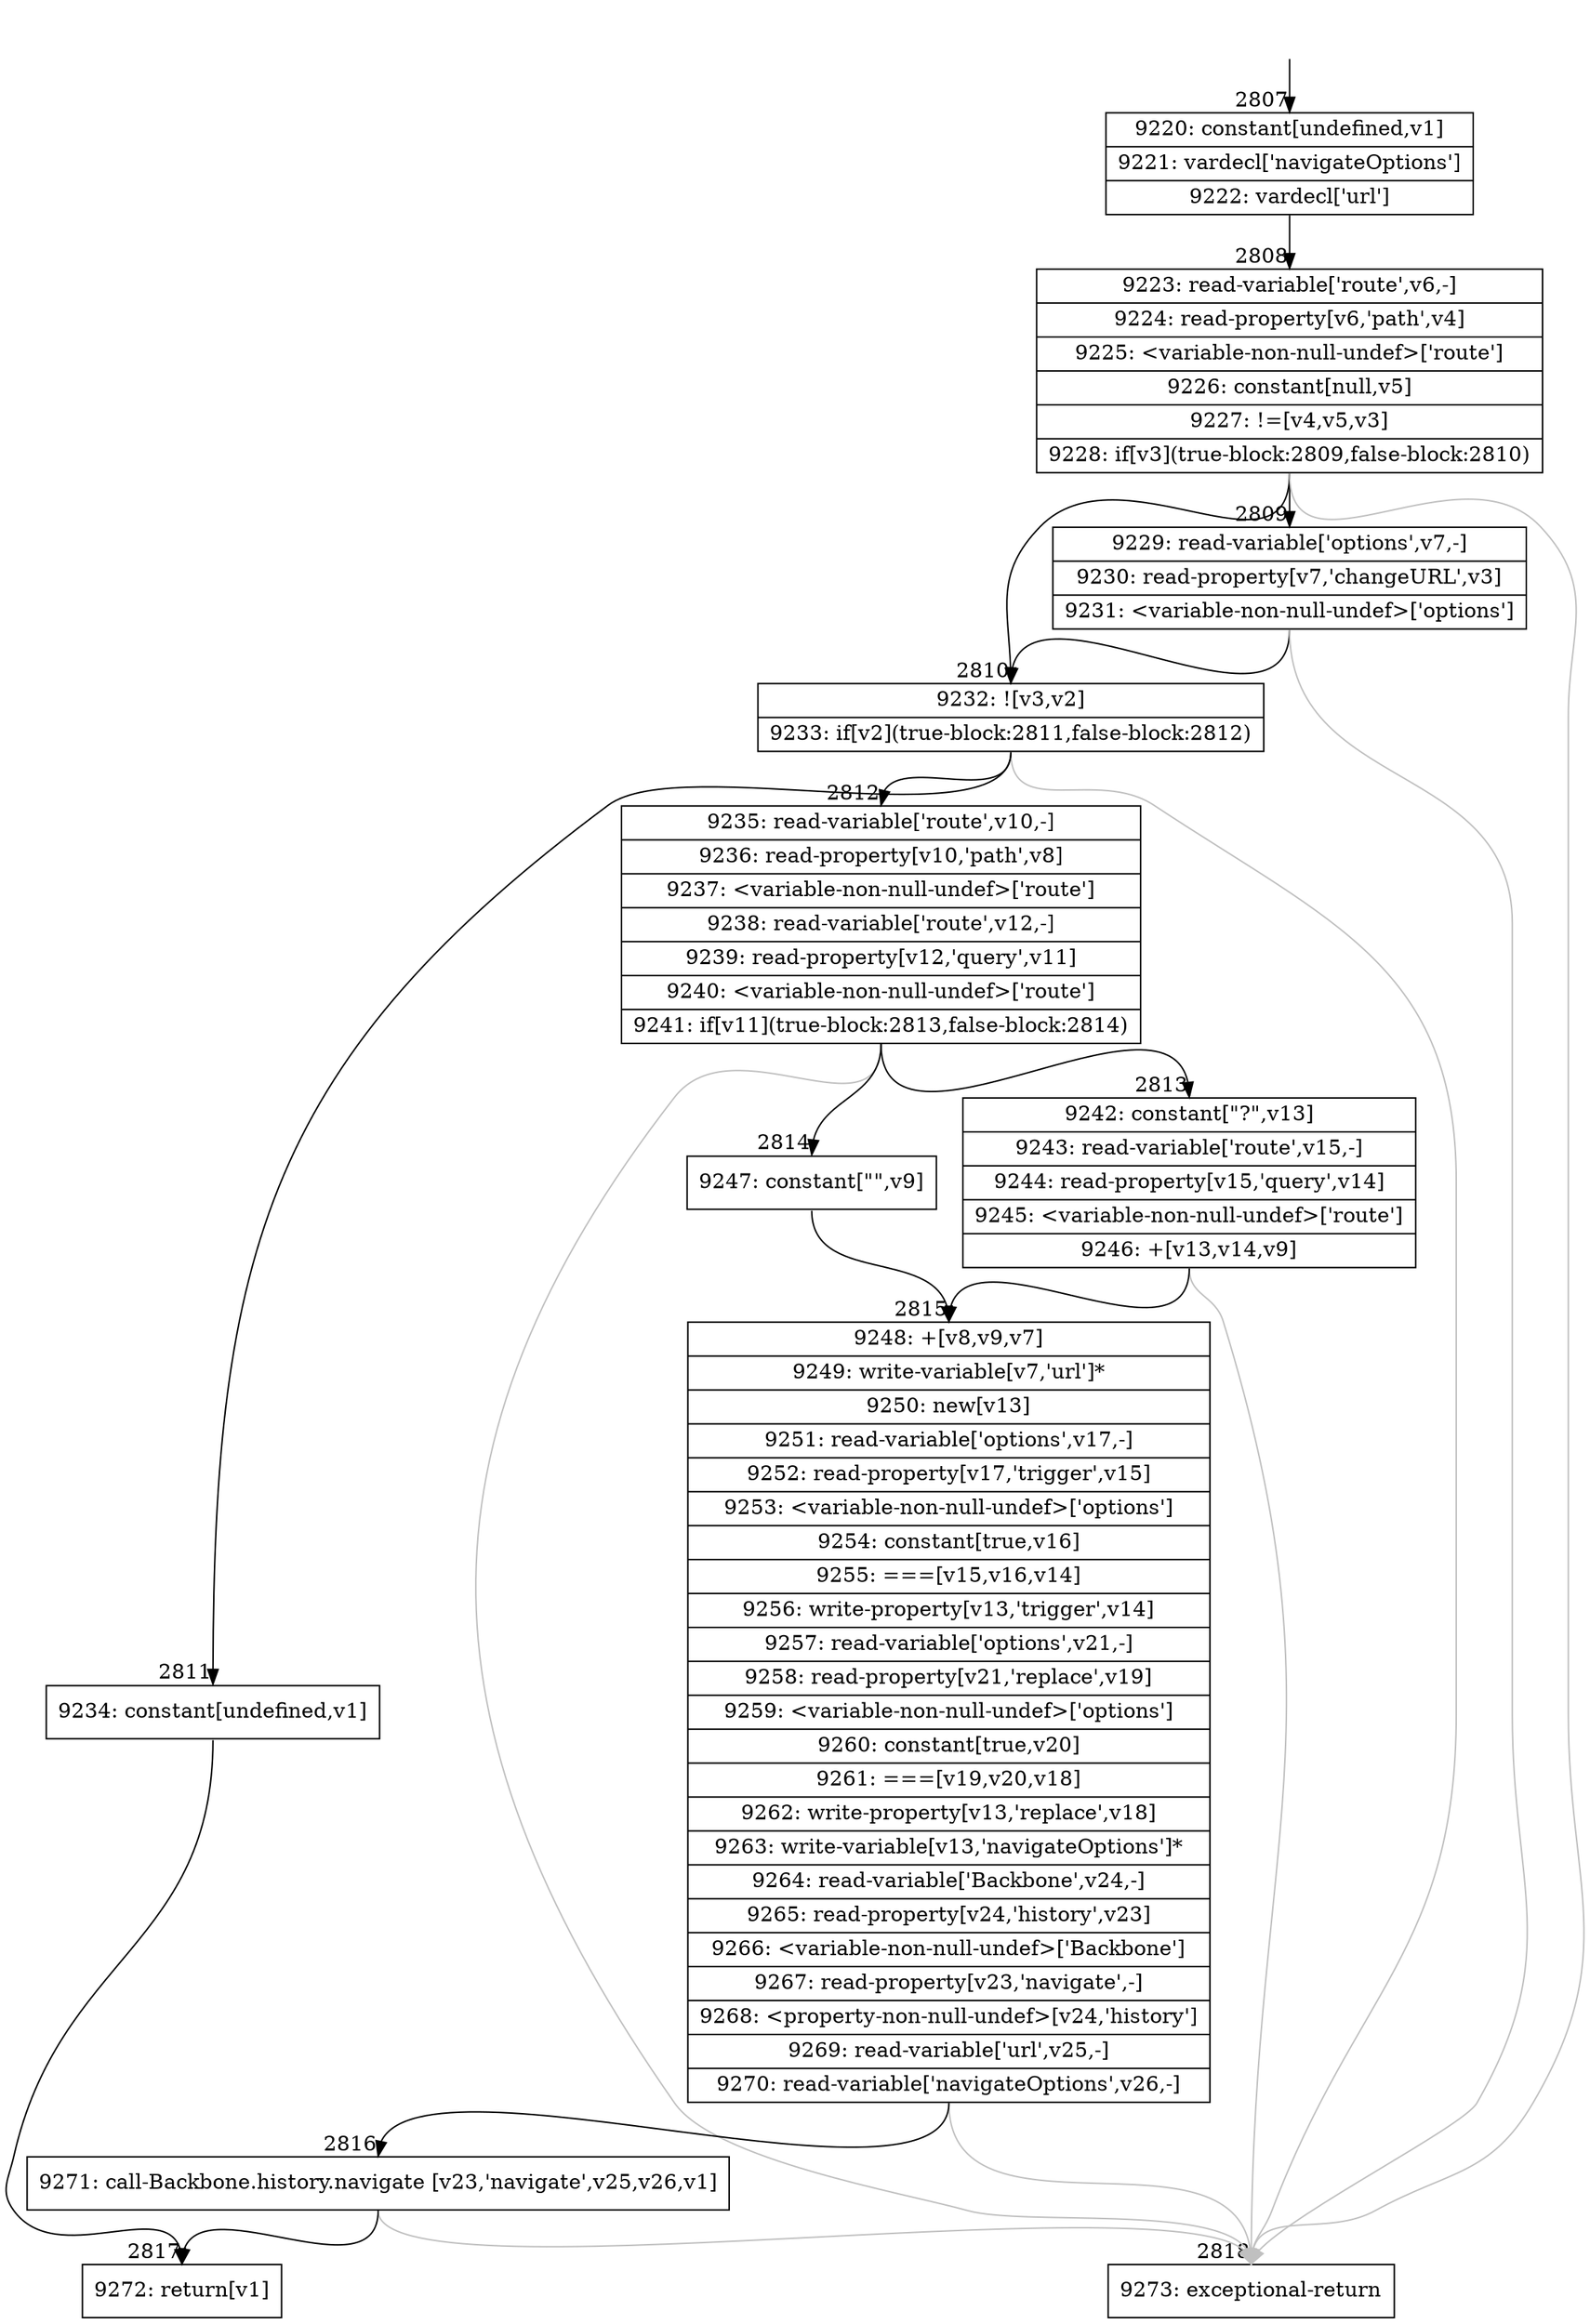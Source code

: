 digraph {
rankdir="TD"
BB_entry221[shape=none,label=""];
BB_entry221 -> BB2807 [tailport=s, headport=n, headlabel="    2807"]
BB2807 [shape=record label="{9220: constant[undefined,v1]|9221: vardecl['navigateOptions']|9222: vardecl['url']}" ] 
BB2807 -> BB2808 [tailport=s, headport=n, headlabel="      2808"]
BB2808 [shape=record label="{9223: read-variable['route',v6,-]|9224: read-property[v6,'path',v4]|9225: \<variable-non-null-undef\>['route']|9226: constant[null,v5]|9227: !=[v4,v5,v3]|9228: if[v3](true-block:2809,false-block:2810)}" ] 
BB2808 -> BB2810 [tailport=s, headport=n, headlabel="      2810"]
BB2808 -> BB2809 [tailport=s, headport=n, headlabel="      2809"]
BB2808 -> BB2818 [tailport=s, headport=n, color=gray, headlabel="      2818"]
BB2809 [shape=record label="{9229: read-variable['options',v7,-]|9230: read-property[v7,'changeURL',v3]|9231: \<variable-non-null-undef\>['options']}" ] 
BB2809 -> BB2810 [tailport=s, headport=n]
BB2809 -> BB2818 [tailport=s, headport=n, color=gray]
BB2810 [shape=record label="{9232: ![v3,v2]|9233: if[v2](true-block:2811,false-block:2812)}" ] 
BB2810 -> BB2811 [tailport=s, headport=n, headlabel="      2811"]
BB2810 -> BB2812 [tailport=s, headport=n, headlabel="      2812"]
BB2810 -> BB2818 [tailport=s, headport=n, color=gray]
BB2811 [shape=record label="{9234: constant[undefined,v1]}" ] 
BB2811 -> BB2817 [tailport=s, headport=n, headlabel="      2817"]
BB2812 [shape=record label="{9235: read-variable['route',v10,-]|9236: read-property[v10,'path',v8]|9237: \<variable-non-null-undef\>['route']|9238: read-variable['route',v12,-]|9239: read-property[v12,'query',v11]|9240: \<variable-non-null-undef\>['route']|9241: if[v11](true-block:2813,false-block:2814)}" ] 
BB2812 -> BB2813 [tailport=s, headport=n, headlabel="      2813"]
BB2812 -> BB2814 [tailport=s, headport=n, headlabel="      2814"]
BB2812 -> BB2818 [tailport=s, headport=n, color=gray]
BB2813 [shape=record label="{9242: constant[\"?\",v13]|9243: read-variable['route',v15,-]|9244: read-property[v15,'query',v14]|9245: \<variable-non-null-undef\>['route']|9246: +[v13,v14,v9]}" ] 
BB2813 -> BB2815 [tailport=s, headport=n, headlabel="      2815"]
BB2813 -> BB2818 [tailport=s, headport=n, color=gray]
BB2814 [shape=record label="{9247: constant[\"\",v9]}" ] 
BB2814 -> BB2815 [tailport=s, headport=n]
BB2815 [shape=record label="{9248: +[v8,v9,v7]|9249: write-variable[v7,'url']*|9250: new[v13]|9251: read-variable['options',v17,-]|9252: read-property[v17,'trigger',v15]|9253: \<variable-non-null-undef\>['options']|9254: constant[true,v16]|9255: ===[v15,v16,v14]|9256: write-property[v13,'trigger',v14]|9257: read-variable['options',v21,-]|9258: read-property[v21,'replace',v19]|9259: \<variable-non-null-undef\>['options']|9260: constant[true,v20]|9261: ===[v19,v20,v18]|9262: write-property[v13,'replace',v18]|9263: write-variable[v13,'navigateOptions']*|9264: read-variable['Backbone',v24,-]|9265: read-property[v24,'history',v23]|9266: \<variable-non-null-undef\>['Backbone']|9267: read-property[v23,'navigate',-]|9268: \<property-non-null-undef\>[v24,'history']|9269: read-variable['url',v25,-]|9270: read-variable['navigateOptions',v26,-]}" ] 
BB2815 -> BB2816 [tailport=s, headport=n, headlabel="      2816"]
BB2815 -> BB2818 [tailport=s, headport=n, color=gray]
BB2816 [shape=record label="{9271: call-Backbone.history.navigate [v23,'navigate',v25,v26,v1]}" ] 
BB2816 -> BB2817 [tailport=s, headport=n]
BB2816 -> BB2818 [tailport=s, headport=n, color=gray]
BB2817 [shape=record label="{9272: return[v1]}" ] 
BB2818 [shape=record label="{9273: exceptional-return}" ] 
//#$~ 2480
}
